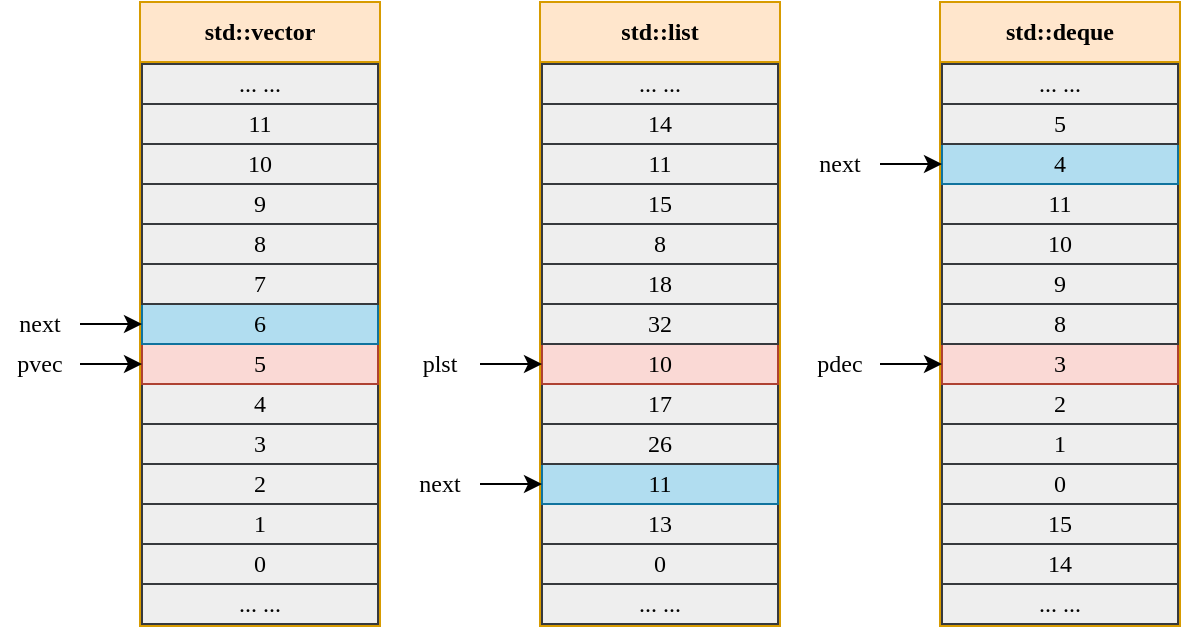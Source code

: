 <mxfile version="23.0.2" type="device">
  <diagram name="Page-1" id="3FU2BRUodX3esNhyQgwJ">
    <mxGraphModel dx="977" dy="671" grid="1" gridSize="10" guides="1" tooltips="1" connect="1" arrows="1" fold="1" page="1" pageScale="1" pageWidth="850" pageHeight="1100" math="0" shadow="0">
      <root>
        <mxCell id="0" />
        <mxCell id="1" parent="0" />
        <mxCell id="FEGtML5SbePRzF_W_EjW-7" value="&lt;font face=&quot;consolas&quot;&gt;std::vector&lt;/font&gt;" style="swimlane;whiteSpace=wrap;html=1;startSize=30;fillColor=#ffe6cc;strokeColor=#d79b00;" parent="1" vertex="1">
          <mxGeometry x="120" y="160" width="120" height="312" as="geometry">
            <mxRectangle x="330" y="170" width="110" height="30" as="alternateBounds" />
          </mxGeometry>
        </mxCell>
        <mxCell id="8TEMe9xLt-exDmK_KVjd-13" value="... ..." style="rounded=0;whiteSpace=wrap;html=1;fillColor=#EEEEEE;strokeColor=#36393D;fontFamily=consolas;" parent="FEGtML5SbePRzF_W_EjW-7" vertex="1">
          <mxGeometry x="1" y="291" width="118" height="20" as="geometry" />
        </mxCell>
        <mxCell id="8TEMe9xLt-exDmK_KVjd-12" value="0" style="rounded=0;whiteSpace=wrap;html=1;fillColor=#EEEEEE;strokeColor=#36393D;fontFamily=consolas;" parent="FEGtML5SbePRzF_W_EjW-7" vertex="1">
          <mxGeometry x="1" y="271" width="118" height="20" as="geometry" />
        </mxCell>
        <mxCell id="8TEMe9xLt-exDmK_KVjd-11" value="1" style="rounded=0;whiteSpace=wrap;html=1;fillColor=#EEEEEE;strokeColor=#36393D;fontFamily=consolas;" parent="FEGtML5SbePRzF_W_EjW-7" vertex="1">
          <mxGeometry x="1" y="251" width="118" height="20" as="geometry" />
        </mxCell>
        <mxCell id="8TEMe9xLt-exDmK_KVjd-10" value="2" style="rounded=0;whiteSpace=wrap;html=1;fillColor=#EEEEEE;strokeColor=#36393D;fontFamily=consolas;" parent="FEGtML5SbePRzF_W_EjW-7" vertex="1">
          <mxGeometry x="1" y="231" width="118" height="20" as="geometry" />
        </mxCell>
        <mxCell id="8TEMe9xLt-exDmK_KVjd-9" value="3" style="rounded=0;whiteSpace=wrap;html=1;fillColor=#EEEEEE;strokeColor=#36393D;fontFamily=consolas;" parent="FEGtML5SbePRzF_W_EjW-7" vertex="1">
          <mxGeometry x="1" y="211" width="118" height="20" as="geometry" />
        </mxCell>
        <mxCell id="8TEMe9xLt-exDmK_KVjd-8" value="4" style="rounded=0;whiteSpace=wrap;html=1;fillColor=#EEEEEE;strokeColor=#36393D;fontFamily=consolas;" parent="FEGtML5SbePRzF_W_EjW-7" vertex="1">
          <mxGeometry x="1" y="191" width="118" height="20" as="geometry" />
        </mxCell>
        <mxCell id="8TEMe9xLt-exDmK_KVjd-7" value="5" style="rounded=0;whiteSpace=wrap;html=1;fillColor=#fad9d5;strokeColor=#ae4132;fontFamily=consolas;" parent="FEGtML5SbePRzF_W_EjW-7" vertex="1">
          <mxGeometry x="1" y="171" width="118" height="20" as="geometry" />
        </mxCell>
        <mxCell id="8TEMe9xLt-exDmK_KVjd-6" value="6" style="rounded=0;whiteSpace=wrap;html=1;fillColor=#b1ddf0;strokeColor=#10739e;fontFamily=consolas;" parent="FEGtML5SbePRzF_W_EjW-7" vertex="1">
          <mxGeometry x="1" y="151" width="118" height="20" as="geometry" />
        </mxCell>
        <mxCell id="8TEMe9xLt-exDmK_KVjd-5" value="7" style="rounded=0;whiteSpace=wrap;html=1;fillColor=#EEEEEE;strokeColor=#36393D;fontFamily=consolas;" parent="FEGtML5SbePRzF_W_EjW-7" vertex="1">
          <mxGeometry x="1" y="131" width="118" height="20" as="geometry" />
        </mxCell>
        <mxCell id="8TEMe9xLt-exDmK_KVjd-4" value="8" style="rounded=0;whiteSpace=wrap;html=1;fillColor=#EEEEEE;strokeColor=#36393D;fontFamily=consolas;" parent="FEGtML5SbePRzF_W_EjW-7" vertex="1">
          <mxGeometry x="1" y="111" width="118" height="20" as="geometry" />
        </mxCell>
        <mxCell id="8TEMe9xLt-exDmK_KVjd-3" value="9" style="rounded=0;whiteSpace=wrap;html=1;fillColor=#EEEEEE;strokeColor=#36393D;fontFamily=consolas;" parent="FEGtML5SbePRzF_W_EjW-7" vertex="1">
          <mxGeometry x="1" y="91" width="118" height="20" as="geometry" />
        </mxCell>
        <mxCell id="8TEMe9xLt-exDmK_KVjd-2" value="10" style="rounded=0;whiteSpace=wrap;html=1;fillColor=#EEEEEE;strokeColor=#36393D;fontFamily=consolas;" parent="FEGtML5SbePRzF_W_EjW-7" vertex="1">
          <mxGeometry x="1" y="71" width="118" height="20" as="geometry" />
        </mxCell>
        <mxCell id="8TEMe9xLt-exDmK_KVjd-1" value="11" style="rounded=0;whiteSpace=wrap;html=1;fillColor=#EEEEEE;strokeColor=#36393D;fontFamily=consolas;" parent="FEGtML5SbePRzF_W_EjW-7" vertex="1">
          <mxGeometry x="1" y="51" width="118" height="20" as="geometry" />
        </mxCell>
        <mxCell id="FEGtML5SbePRzF_W_EjW-19" value="... ..." style="rounded=0;whiteSpace=wrap;html=1;fillColor=#EEEEEE;strokeColor=#36393D;fontFamily=consolas;" parent="FEGtML5SbePRzF_W_EjW-7" vertex="1">
          <mxGeometry x="1" y="31" width="118" height="20" as="geometry" />
        </mxCell>
        <mxCell id="WQ2uwlhCMLTjnrcNuyeZ-1" value="" style="endArrow=classic;html=1;rounded=0;" parent="1" source="WQ2uwlhCMLTjnrcNuyeZ-3" target="8TEMe9xLt-exDmK_KVjd-7" edge="1">
          <mxGeometry width="50" height="50" relative="1" as="geometry">
            <mxPoint x="90" y="340" as="sourcePoint" />
            <mxPoint x="120" y="340" as="targetPoint" />
          </mxGeometry>
        </mxCell>
        <mxCell id="WQ2uwlhCMLTjnrcNuyeZ-3" value="&lt;font face=&quot;consolas&quot;&gt;pvec&lt;/font&gt;" style="text;html=1;strokeColor=none;fillColor=none;align=center;verticalAlign=middle;whiteSpace=wrap;rounded=0;" parent="1" vertex="1">
          <mxGeometry x="50" y="331" width="40" height="20" as="geometry" />
        </mxCell>
        <mxCell id="WQ2uwlhCMLTjnrcNuyeZ-4" value="" style="endArrow=classic;html=1;rounded=0;" parent="1" source="WQ2uwlhCMLTjnrcNuyeZ-5" target="8TEMe9xLt-exDmK_KVjd-6" edge="1">
          <mxGeometry width="50" height="50" relative="1" as="geometry">
            <mxPoint x="90" y="320" as="sourcePoint" />
            <mxPoint x="121" y="320" as="targetPoint" />
          </mxGeometry>
        </mxCell>
        <mxCell id="WQ2uwlhCMLTjnrcNuyeZ-5" value="&lt;font face=&quot;consolas&quot;&gt;next&lt;/font&gt;" style="text;html=1;strokeColor=none;fillColor=none;align=center;verticalAlign=middle;whiteSpace=wrap;rounded=0;" parent="1" vertex="1">
          <mxGeometry x="50" y="311" width="40" height="20" as="geometry" />
        </mxCell>
        <mxCell id="WQ2uwlhCMLTjnrcNuyeZ-7" value="&lt;font face=&quot;consolas&quot;&gt;std::list&lt;/font&gt;" style="swimlane;whiteSpace=wrap;html=1;startSize=30;fillColor=#ffe6cc;strokeColor=#d79b00;" parent="1" vertex="1">
          <mxGeometry x="320" y="160" width="120" height="312" as="geometry">
            <mxRectangle x="330" y="170" width="110" height="30" as="alternateBounds" />
          </mxGeometry>
        </mxCell>
        <mxCell id="WQ2uwlhCMLTjnrcNuyeZ-9" value="... ..." style="rounded=0;whiteSpace=wrap;html=1;fillColor=#EEEEEE;strokeColor=#36393D;fontFamily=consolas;" parent="WQ2uwlhCMLTjnrcNuyeZ-7" vertex="1">
          <mxGeometry x="1" y="291" width="118" height="20" as="geometry" />
        </mxCell>
        <mxCell id="WQ2uwlhCMLTjnrcNuyeZ-10" value="0" style="rounded=0;whiteSpace=wrap;html=1;fillColor=#EEEEEE;strokeColor=#36393D;fontFamily=consolas;" parent="WQ2uwlhCMLTjnrcNuyeZ-7" vertex="1">
          <mxGeometry x="1" y="271" width="118" height="20" as="geometry" />
        </mxCell>
        <mxCell id="WQ2uwlhCMLTjnrcNuyeZ-11" value="13" style="rounded=0;whiteSpace=wrap;html=1;fillColor=#EEEEEE;strokeColor=#36393D;fontFamily=consolas;" parent="WQ2uwlhCMLTjnrcNuyeZ-7" vertex="1">
          <mxGeometry x="1" y="251" width="118" height="20" as="geometry" />
        </mxCell>
        <mxCell id="WQ2uwlhCMLTjnrcNuyeZ-12" value="11" style="rounded=0;whiteSpace=wrap;html=1;fillColor=#b1ddf0;strokeColor=#10739e;fontFamily=consolas;" parent="WQ2uwlhCMLTjnrcNuyeZ-7" vertex="1">
          <mxGeometry x="1" y="231" width="118" height="20" as="geometry" />
        </mxCell>
        <mxCell id="WQ2uwlhCMLTjnrcNuyeZ-13" value="26" style="rounded=0;whiteSpace=wrap;html=1;fillColor=#EEEEEE;strokeColor=#36393D;fontFamily=consolas;" parent="WQ2uwlhCMLTjnrcNuyeZ-7" vertex="1">
          <mxGeometry x="1" y="211" width="118" height="20" as="geometry" />
        </mxCell>
        <mxCell id="WQ2uwlhCMLTjnrcNuyeZ-14" value="17" style="rounded=0;whiteSpace=wrap;html=1;fillColor=#EEEEEE;strokeColor=#36393D;fontFamily=consolas;" parent="WQ2uwlhCMLTjnrcNuyeZ-7" vertex="1">
          <mxGeometry x="1" y="191" width="118" height="20" as="geometry" />
        </mxCell>
        <mxCell id="WQ2uwlhCMLTjnrcNuyeZ-15" value="10" style="rounded=0;whiteSpace=wrap;html=1;fillColor=#fad9d5;strokeColor=#ae4132;fontFamily=consolas;" parent="WQ2uwlhCMLTjnrcNuyeZ-7" vertex="1">
          <mxGeometry x="1" y="171" width="118" height="20" as="geometry" />
        </mxCell>
        <mxCell id="WQ2uwlhCMLTjnrcNuyeZ-16" value="32" style="rounded=0;whiteSpace=wrap;html=1;fillColor=#EEEEEE;strokeColor=#36393D;fontFamily=consolas;" parent="WQ2uwlhCMLTjnrcNuyeZ-7" vertex="1">
          <mxGeometry x="1" y="151" width="118" height="20" as="geometry" />
        </mxCell>
        <mxCell id="WQ2uwlhCMLTjnrcNuyeZ-17" value="18" style="rounded=0;whiteSpace=wrap;html=1;fillColor=#EEEEEE;strokeColor=#36393D;fontFamily=consolas;" parent="WQ2uwlhCMLTjnrcNuyeZ-7" vertex="1">
          <mxGeometry x="1" y="131" width="118" height="20" as="geometry" />
        </mxCell>
        <mxCell id="WQ2uwlhCMLTjnrcNuyeZ-18" value="8" style="rounded=0;whiteSpace=wrap;html=1;fillColor=#EEEEEE;strokeColor=#36393D;fontFamily=consolas;" parent="WQ2uwlhCMLTjnrcNuyeZ-7" vertex="1">
          <mxGeometry x="1" y="111" width="118" height="20" as="geometry" />
        </mxCell>
        <mxCell id="WQ2uwlhCMLTjnrcNuyeZ-19" value="15" style="rounded=0;whiteSpace=wrap;html=1;fillColor=#EEEEEE;strokeColor=#36393D;fontFamily=consolas;" parent="WQ2uwlhCMLTjnrcNuyeZ-7" vertex="1">
          <mxGeometry x="1" y="91" width="118" height="20" as="geometry" />
        </mxCell>
        <mxCell id="WQ2uwlhCMLTjnrcNuyeZ-20" value="11" style="rounded=0;whiteSpace=wrap;html=1;fillColor=#EEEEEE;strokeColor=#36393D;fontFamily=consolas;" parent="WQ2uwlhCMLTjnrcNuyeZ-7" vertex="1">
          <mxGeometry x="1" y="71" width="118" height="20" as="geometry" />
        </mxCell>
        <mxCell id="WQ2uwlhCMLTjnrcNuyeZ-21" value="14" style="rounded=0;whiteSpace=wrap;html=1;fillColor=#EEEEEE;strokeColor=#36393D;fontFamily=consolas;" parent="WQ2uwlhCMLTjnrcNuyeZ-7" vertex="1">
          <mxGeometry x="1" y="51" width="118" height="20" as="geometry" />
        </mxCell>
        <mxCell id="WQ2uwlhCMLTjnrcNuyeZ-22" value="... ..." style="rounded=0;whiteSpace=wrap;html=1;fillColor=#EEEEEE;strokeColor=#36393D;fontFamily=consolas;" parent="WQ2uwlhCMLTjnrcNuyeZ-7" vertex="1">
          <mxGeometry x="1" y="31" width="118" height="20" as="geometry" />
        </mxCell>
        <mxCell id="WQ2uwlhCMLTjnrcNuyeZ-23" value="" style="endArrow=classic;html=1;rounded=0;" parent="1" source="WQ2uwlhCMLTjnrcNuyeZ-24" target="WQ2uwlhCMLTjnrcNuyeZ-15" edge="1">
          <mxGeometry width="50" height="50" relative="1" as="geometry">
            <mxPoint x="290" y="340" as="sourcePoint" />
            <mxPoint x="320" y="340" as="targetPoint" />
          </mxGeometry>
        </mxCell>
        <mxCell id="WQ2uwlhCMLTjnrcNuyeZ-24" value="&lt;font face=&quot;consolas&quot;&gt;plst&lt;/font&gt;" style="text;html=1;strokeColor=none;fillColor=none;align=center;verticalAlign=middle;whiteSpace=wrap;rounded=0;" parent="1" vertex="1">
          <mxGeometry x="250" y="331" width="40" height="20" as="geometry" />
        </mxCell>
        <mxCell id="WQ2uwlhCMLTjnrcNuyeZ-25" value="" style="endArrow=classic;html=1;rounded=0;" parent="1" source="WQ2uwlhCMLTjnrcNuyeZ-26" target="WQ2uwlhCMLTjnrcNuyeZ-12" edge="1">
          <mxGeometry width="50" height="50" relative="1" as="geometry">
            <mxPoint x="290" y="320" as="sourcePoint" />
            <mxPoint x="321" y="320" as="targetPoint" />
          </mxGeometry>
        </mxCell>
        <mxCell id="WQ2uwlhCMLTjnrcNuyeZ-26" value="&lt;font face=&quot;consolas&quot;&gt;next&lt;/font&gt;" style="text;html=1;strokeColor=none;fillColor=none;align=center;verticalAlign=middle;whiteSpace=wrap;rounded=0;" parent="1" vertex="1">
          <mxGeometry x="250" y="392" width="40" height="18" as="geometry" />
        </mxCell>
        <mxCell id="WQ2uwlhCMLTjnrcNuyeZ-27" value="&lt;font face=&quot;consolas&quot;&gt;std::deque&lt;/font&gt;" style="swimlane;whiteSpace=wrap;html=1;startSize=30;fillColor=#ffe6cc;strokeColor=#d79b00;" parent="1" vertex="1">
          <mxGeometry x="520" y="160" width="120" height="312" as="geometry">
            <mxRectangle x="330" y="170" width="110" height="30" as="alternateBounds" />
          </mxGeometry>
        </mxCell>
        <mxCell id="WQ2uwlhCMLTjnrcNuyeZ-29" value="... ..." style="rounded=0;whiteSpace=wrap;html=1;fillColor=#EEEEEE;strokeColor=#36393D;fontFamily=consolas;" parent="WQ2uwlhCMLTjnrcNuyeZ-27" vertex="1">
          <mxGeometry x="1" y="291" width="118" height="20" as="geometry" />
        </mxCell>
        <mxCell id="WQ2uwlhCMLTjnrcNuyeZ-30" value="14" style="rounded=0;whiteSpace=wrap;html=1;fillColor=#EEEEEE;strokeColor=#36393D;fontFamily=consolas;" parent="WQ2uwlhCMLTjnrcNuyeZ-27" vertex="1">
          <mxGeometry x="1" y="271" width="118" height="20" as="geometry" />
        </mxCell>
        <mxCell id="WQ2uwlhCMLTjnrcNuyeZ-31" value="15" style="rounded=0;whiteSpace=wrap;html=1;fillColor=#EEEEEE;strokeColor=#36393D;fontFamily=consolas;" parent="WQ2uwlhCMLTjnrcNuyeZ-27" vertex="1">
          <mxGeometry x="1" y="251" width="118" height="20" as="geometry" />
        </mxCell>
        <mxCell id="WQ2uwlhCMLTjnrcNuyeZ-32" value="0" style="rounded=0;whiteSpace=wrap;html=1;fillColor=#EEEEEE;strokeColor=#36393D;fontFamily=consolas;" parent="WQ2uwlhCMLTjnrcNuyeZ-27" vertex="1">
          <mxGeometry x="1" y="231" width="118" height="20" as="geometry" />
        </mxCell>
        <mxCell id="WQ2uwlhCMLTjnrcNuyeZ-33" value="1" style="rounded=0;whiteSpace=wrap;html=1;fillColor=#EEEEEE;strokeColor=#36393D;fontFamily=consolas;" parent="WQ2uwlhCMLTjnrcNuyeZ-27" vertex="1">
          <mxGeometry x="1" y="211" width="118" height="20" as="geometry" />
        </mxCell>
        <mxCell id="WQ2uwlhCMLTjnrcNuyeZ-34" value="2" style="rounded=0;whiteSpace=wrap;html=1;fillColor=#EEEEEE;strokeColor=#36393D;fontFamily=consolas;" parent="WQ2uwlhCMLTjnrcNuyeZ-27" vertex="1">
          <mxGeometry x="1" y="191" width="118" height="20" as="geometry" />
        </mxCell>
        <mxCell id="WQ2uwlhCMLTjnrcNuyeZ-35" value="3" style="rounded=0;whiteSpace=wrap;html=1;fillColor=#fad9d5;strokeColor=#ae4132;fontFamily=consolas;" parent="WQ2uwlhCMLTjnrcNuyeZ-27" vertex="1">
          <mxGeometry x="1" y="171" width="118" height="20" as="geometry" />
        </mxCell>
        <mxCell id="WQ2uwlhCMLTjnrcNuyeZ-36" value="8" style="rounded=0;whiteSpace=wrap;html=1;fillColor=#EEEEEE;strokeColor=#36393D;fontFamily=consolas;" parent="WQ2uwlhCMLTjnrcNuyeZ-27" vertex="1">
          <mxGeometry x="1" y="151" width="118" height="20" as="geometry" />
        </mxCell>
        <mxCell id="WQ2uwlhCMLTjnrcNuyeZ-37" value="9" style="rounded=0;whiteSpace=wrap;html=1;fillColor=#EEEEEE;strokeColor=#36393D;fontFamily=consolas;" parent="WQ2uwlhCMLTjnrcNuyeZ-27" vertex="1">
          <mxGeometry x="1" y="131" width="118" height="20" as="geometry" />
        </mxCell>
        <mxCell id="WQ2uwlhCMLTjnrcNuyeZ-38" value="10" style="rounded=0;whiteSpace=wrap;html=1;fillColor=#EEEEEE;strokeColor=#36393D;fontFamily=consolas;" parent="WQ2uwlhCMLTjnrcNuyeZ-27" vertex="1">
          <mxGeometry x="1" y="110" width="118" height="21" as="geometry" />
        </mxCell>
        <mxCell id="WQ2uwlhCMLTjnrcNuyeZ-39" value="11" style="rounded=0;whiteSpace=wrap;html=1;fillColor=#EEEEEE;strokeColor=#36393D;fontFamily=consolas;" parent="WQ2uwlhCMLTjnrcNuyeZ-27" vertex="1">
          <mxGeometry x="1" y="91" width="118" height="20" as="geometry" />
        </mxCell>
        <mxCell id="WQ2uwlhCMLTjnrcNuyeZ-40" value="4" style="rounded=0;whiteSpace=wrap;html=1;fillColor=#b1ddf0;strokeColor=#10739e;fontFamily=consolas;" parent="WQ2uwlhCMLTjnrcNuyeZ-27" vertex="1">
          <mxGeometry x="1" y="71" width="118" height="20" as="geometry" />
        </mxCell>
        <mxCell id="WQ2uwlhCMLTjnrcNuyeZ-41" value="5" style="rounded=0;whiteSpace=wrap;html=1;fillColor=#EEEEEE;strokeColor=#36393D;fontFamily=consolas;" parent="WQ2uwlhCMLTjnrcNuyeZ-27" vertex="1">
          <mxGeometry x="1" y="51" width="118" height="20" as="geometry" />
        </mxCell>
        <mxCell id="WQ2uwlhCMLTjnrcNuyeZ-42" value="... ..." style="rounded=0;whiteSpace=wrap;html=1;fillColor=#EEEEEE;strokeColor=#36393D;fontFamily=consolas;" parent="WQ2uwlhCMLTjnrcNuyeZ-27" vertex="1">
          <mxGeometry x="1" y="31" width="118" height="20" as="geometry" />
        </mxCell>
        <mxCell id="WQ2uwlhCMLTjnrcNuyeZ-43" value="" style="endArrow=classic;html=1;rounded=0;" parent="1" source="WQ2uwlhCMLTjnrcNuyeZ-44" target="WQ2uwlhCMLTjnrcNuyeZ-35" edge="1">
          <mxGeometry width="50" height="50" relative="1" as="geometry">
            <mxPoint x="490" y="340" as="sourcePoint" />
            <mxPoint x="520" y="340" as="targetPoint" />
          </mxGeometry>
        </mxCell>
        <mxCell id="WQ2uwlhCMLTjnrcNuyeZ-44" value="&lt;font face=&quot;consolas&quot;&gt;pdec&lt;/font&gt;" style="text;html=1;strokeColor=none;fillColor=none;align=center;verticalAlign=middle;whiteSpace=wrap;rounded=0;" parent="1" vertex="1">
          <mxGeometry x="450" y="331" width="40" height="20" as="geometry" />
        </mxCell>
        <mxCell id="WQ2uwlhCMLTjnrcNuyeZ-45" value="" style="endArrow=classic;html=1;rounded=0;" parent="1" source="WQ2uwlhCMLTjnrcNuyeZ-46" target="WQ2uwlhCMLTjnrcNuyeZ-40" edge="1">
          <mxGeometry width="50" height="50" relative="1" as="geometry">
            <mxPoint x="490" y="320" as="sourcePoint" />
            <mxPoint x="521" y="320" as="targetPoint" />
          </mxGeometry>
        </mxCell>
        <mxCell id="WQ2uwlhCMLTjnrcNuyeZ-46" value="&lt;font face=&quot;consolas&quot;&gt;next&lt;/font&gt;" style="text;html=1;strokeColor=none;fillColor=none;align=center;verticalAlign=middle;whiteSpace=wrap;rounded=0;" parent="1" vertex="1">
          <mxGeometry x="450" y="231" width="40" height="20" as="geometry" />
        </mxCell>
      </root>
    </mxGraphModel>
  </diagram>
</mxfile>
